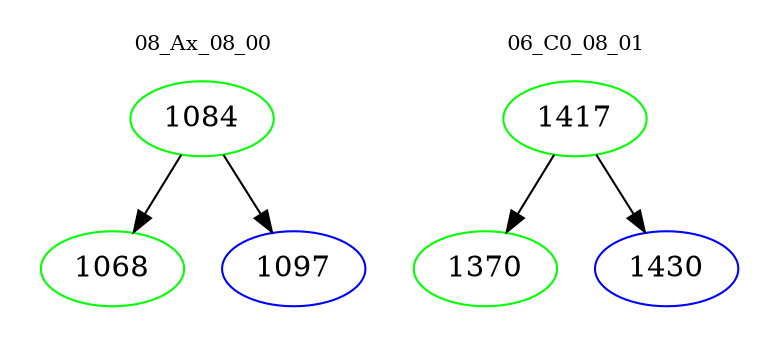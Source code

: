 digraph{
subgraph cluster_0 {
color = white
label = "08_Ax_08_00";
fontsize=10;
T0_1084 [label="1084", color="green"]
T0_1084 -> T0_1068 [color="black"]
T0_1068 [label="1068", color="green"]
T0_1084 -> T0_1097 [color="black"]
T0_1097 [label="1097", color="blue"]
}
subgraph cluster_1 {
color = white
label = "06_C0_08_01";
fontsize=10;
T1_1417 [label="1417", color="green"]
T1_1417 -> T1_1370 [color="black"]
T1_1370 [label="1370", color="green"]
T1_1417 -> T1_1430 [color="black"]
T1_1430 [label="1430", color="blue"]
}
}
